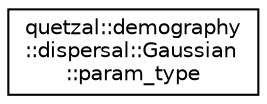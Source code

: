 digraph "Graphical Class Hierarchy"
{
 // LATEX_PDF_SIZE
  edge [fontname="Helvetica",fontsize="10",labelfontname="Helvetica",labelfontsize="10"];
  node [fontname="Helvetica",fontsize="10",shape=record];
  rankdir="LR";
  Node0 [label="quetzal::demography\l::dispersal::Gaussian\l::param_type",height=0.2,width=0.4,color="black", fillcolor="white", style="filled",URL="$classquetzal_1_1demography_1_1dispersal_1_1_gaussian_1_1param__type.html",tooltip=" "];
}
